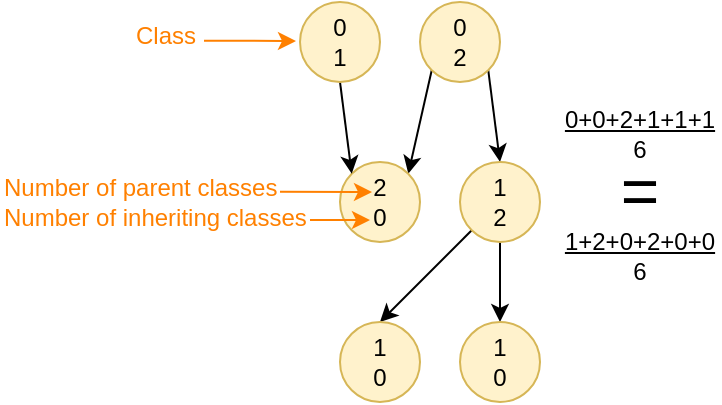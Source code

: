 <mxfile version="11.1.1" type="device"><diagram id="v0boQca_3wDAfeoHN3q4" name="example"><mxGraphModel dx="677" dy="440" grid="1" gridSize="1" guides="1" tooltips="1" connect="1" arrows="1" fold="1" page="1" pageScale="1" pageWidth="827" pageHeight="1169" math="0" shadow="0"><root><mxCell id="0"/><mxCell id="1" parent="0"/><mxCell id="pgvcn42F0ovbqkFkN5Yq-12" style="edgeStyle=none;rounded=0;orthogonalLoop=1;jettySize=auto;html=1;exitX=0;exitY=1;exitDx=0;exitDy=0;entryX=1;entryY=0;entryDx=0;entryDy=0;" parent="1" source="pgvcn42F0ovbqkFkN5Yq-10" target="pgvcn42F0ovbqkFkN5Yq-11" edge="1"><mxGeometry relative="1" as="geometry"/></mxCell><mxCell id="pgvcn42F0ovbqkFkN5Yq-15" style="edgeStyle=none;rounded=0;orthogonalLoop=1;jettySize=auto;html=1;exitX=1;exitY=1;exitDx=0;exitDy=0;entryX=0.5;entryY=0;entryDx=0;entryDy=0;" parent="1" source="pgvcn42F0ovbqkFkN5Yq-10" target="pgvcn42F0ovbqkFkN5Yq-13" edge="1"><mxGeometry relative="1" as="geometry"/></mxCell><mxCell id="pgvcn42F0ovbqkFkN5Yq-10" value="0&lt;br&gt;2" style="ellipse;whiteSpace=wrap;html=1;fillColor=#fff2cc;strokeColor=#d6b656;" parent="1" vertex="1"><mxGeometry x="350" y="200" width="40" height="40" as="geometry"/></mxCell><mxCell id="pgvcn42F0ovbqkFkN5Yq-11" value="2&lt;br&gt;0" style="ellipse;whiteSpace=wrap;html=1;fillColor=#fff2cc;strokeColor=#d6b656;" parent="1" vertex="1"><mxGeometry x="310" y="280" width="40" height="40" as="geometry"/></mxCell><mxCell id="pgvcn42F0ovbqkFkN5Yq-18" style="edgeStyle=none;rounded=0;orthogonalLoop=1;jettySize=auto;html=1;exitX=0;exitY=1;exitDx=0;exitDy=0;entryX=0.5;entryY=0;entryDx=0;entryDy=0;" parent="1" source="pgvcn42F0ovbqkFkN5Yq-13" target="pgvcn42F0ovbqkFkN5Yq-16" edge="1"><mxGeometry relative="1" as="geometry"/></mxCell><mxCell id="pgvcn42F0ovbqkFkN5Yq-19" style="edgeStyle=none;rounded=0;orthogonalLoop=1;jettySize=auto;html=1;exitX=0.5;exitY=1;exitDx=0;exitDy=0;entryX=0.5;entryY=0;entryDx=0;entryDy=0;" parent="1" source="pgvcn42F0ovbqkFkN5Yq-13" target="pgvcn42F0ovbqkFkN5Yq-17" edge="1"><mxGeometry relative="1" as="geometry"/></mxCell><mxCell id="pgvcn42F0ovbqkFkN5Yq-13" value="1&lt;br&gt;2" style="ellipse;whiteSpace=wrap;html=1;fillColor=#fff2cc;strokeColor=#d6b656;" parent="1" vertex="1"><mxGeometry x="370" y="280" width="40" height="40" as="geometry"/></mxCell><mxCell id="pgvcn42F0ovbqkFkN5Yq-16" value="1&lt;br&gt;0" style="ellipse;whiteSpace=wrap;html=1;fillColor=#fff2cc;strokeColor=#d6b656;" parent="1" vertex="1"><mxGeometry x="310" y="360" width="40" height="40" as="geometry"/></mxCell><mxCell id="pgvcn42F0ovbqkFkN5Yq-17" value="1&lt;br&gt;0" style="ellipse;whiteSpace=wrap;html=1;fillColor=#fff2cc;strokeColor=#d6b656;" parent="1" vertex="1"><mxGeometry x="370" y="360" width="40" height="40" as="geometry"/></mxCell><mxCell id="PRHOzjkHR6yAtkbuo_dB-2" style="edgeStyle=none;rounded=0;orthogonalLoop=1;jettySize=auto;html=1;exitX=0.5;exitY=1;exitDx=0;exitDy=0;entryX=0;entryY=0;entryDx=0;entryDy=0;" parent="1" source="PRHOzjkHR6yAtkbuo_dB-1" target="pgvcn42F0ovbqkFkN5Yq-11" edge="1"><mxGeometry relative="1" as="geometry"/></mxCell><mxCell id="PRHOzjkHR6yAtkbuo_dB-1" value="0&lt;br&gt;1" style="ellipse;whiteSpace=wrap;html=1;fillColor=#fff2cc;strokeColor=#d6b656;" parent="1" vertex="1"><mxGeometry x="290" y="200" width="40" height="40" as="geometry"/></mxCell><mxCell id="cbXk-Wq2s2zvXavzh3GW-1" value="0+0+2+1+1+1" style="text;html=1;strokeColor=none;fillColor=none;align=center;verticalAlign=middle;whiteSpace=wrap;rounded=0;fontStyle=4" parent="1" vertex="1"><mxGeometry x="420" y="249" width="80" height="20" as="geometry"/></mxCell><mxCell id="cbXk-Wq2s2zvXavzh3GW-2" value="1+2+0+2+0+0" style="text;html=1;strokeColor=none;fillColor=none;align=center;verticalAlign=middle;whiteSpace=wrap;rounded=0;fontStyle=4" parent="1" vertex="1"><mxGeometry x="420" y="310" width="80" height="20" as="geometry"/></mxCell><mxCell id="cbXk-Wq2s2zvXavzh3GW-3" value="6" style="text;html=1;strokeColor=none;fillColor=none;align=center;verticalAlign=middle;whiteSpace=wrap;rounded=0;" parent="1" vertex="1"><mxGeometry x="440" y="269" width="40" height="10" as="geometry"/></mxCell><mxCell id="cbXk-Wq2s2zvXavzh3GW-4" value="6" style="text;html=1;strokeColor=none;fillColor=none;align=center;verticalAlign=middle;whiteSpace=wrap;rounded=0;" parent="1" vertex="1"><mxGeometry x="440" y="330" width="40" height="10" as="geometry"/></mxCell><mxCell id="cbXk-Wq2s2zvXavzh3GW-5" value="&lt;font style=&quot;font-size: 33px&quot;&gt;=&lt;/font&gt;" style="text;html=1;strokeColor=none;fillColor=none;align=center;verticalAlign=middle;whiteSpace=wrap;rounded=0;" parent="1" vertex="1"><mxGeometry x="430" y="281" width="60" height="25" as="geometry"/></mxCell><mxCell id="exTRturuxLBaqRloQq4Q-1" value="Number of parent classes&lt;br&gt;Number of inheriting classes" style="text;html=1;strokeColor=none;fillColor=none;align=left;verticalAlign=middle;whiteSpace=wrap;rounded=0;fontColor=#FF8000;" vertex="1" parent="1"><mxGeometry x="140" y="280" width="160" height="40" as="geometry"/></mxCell><mxCell id="exTRturuxLBaqRloQq4Q-2" value="Class" style="text;html=1;strokeColor=none;fillColor=none;align=center;verticalAlign=middle;whiteSpace=wrap;rounded=0;fontColor=#FF8000;" vertex="1" parent="1"><mxGeometry x="203" y="207" width="40" height="20" as="geometry"/></mxCell><mxCell id="exTRturuxLBaqRloQq4Q-3" value="" style="endArrow=classic;html=1;fillColor=#d5e8d4;strokeColor=#FF8000;" edge="1" parent="1"><mxGeometry width="50" height="50" relative="1" as="geometry"><mxPoint x="280" y="294.845" as="sourcePoint"/><mxPoint x="326" y="295" as="targetPoint"/></mxGeometry></mxCell><mxCell id="M_y94hdiYxIBqr2X5_Kv-1" value="" style="endArrow=classic;html=1;fillColor=#d5e8d4;strokeColor=#FF8000;" edge="1" parent="1"><mxGeometry width="50" height="50" relative="1" as="geometry"><mxPoint x="295" y="309" as="sourcePoint"/><mxPoint x="325" y="309" as="targetPoint"/></mxGeometry></mxCell><mxCell id="M_y94hdiYxIBqr2X5_Kv-2" value="" style="endArrow=classic;html=1;fillColor=#d5e8d4;strokeColor=#FF8000;" edge="1" parent="1"><mxGeometry width="50" height="50" relative="1" as="geometry"><mxPoint x="242" y="219.345" as="sourcePoint"/><mxPoint x="288" y="219.5" as="targetPoint"/></mxGeometry></mxCell></root></mxGraphModel></diagram><diagram id="zCzBtEG25BvYEGJ2Cnrs" name="drafting"><mxGraphModel dx="1086" dy="907" grid="1" gridSize="10" guides="1" tooltips="1" connect="1" arrows="1" fold="1" page="1" pageScale="1" pageWidth="850" pageHeight="1100" math="0" shadow="0"><root><mxCell id="rrgiO8y1VYGIvhpg5HCT-0"/><mxCell id="rrgiO8y1VYGIvhpg5HCT-1" parent="rrgiO8y1VYGIvhpg5HCT-0"/><mxCell id="PeMffY0fE1Ks5bb4usWe-0" style="rounded=0;orthogonalLoop=1;jettySize=auto;html=1;exitX=0;exitY=1;exitDx=0;exitDy=0;entryX=0.5;entryY=0;entryDx=0;entryDy=0;" parent="rrgiO8y1VYGIvhpg5HCT-1" source="PeMffY0fE1Ks5bb4usWe-3" target="PeMffY0fE1Ks5bb4usWe-6" edge="1"><mxGeometry relative="1" as="geometry"/></mxCell><mxCell id="PeMffY0fE1Ks5bb4usWe-1" style="edgeStyle=none;rounded=0;orthogonalLoop=1;jettySize=auto;html=1;exitX=0.5;exitY=1;exitDx=0;exitDy=0;entryX=0.5;entryY=0;entryDx=0;entryDy=0;" parent="rrgiO8y1VYGIvhpg5HCT-1" source="PeMffY0fE1Ks5bb4usWe-3" target="PeMffY0fE1Ks5bb4usWe-5" edge="1"><mxGeometry relative="1" as="geometry"/></mxCell><mxCell id="PeMffY0fE1Ks5bb4usWe-2" style="edgeStyle=none;rounded=0;orthogonalLoop=1;jettySize=auto;html=1;exitX=1;exitY=1;exitDx=0;exitDy=0;entryX=0.5;entryY=0;entryDx=0;entryDy=0;" parent="rrgiO8y1VYGIvhpg5HCT-1" source="PeMffY0fE1Ks5bb4usWe-3" target="PeMffY0fE1Ks5bb4usWe-4" edge="1"><mxGeometry relative="1" as="geometry"/></mxCell><mxCell id="PeMffY0fE1Ks5bb4usWe-3" value="0&lt;br&gt;3" style="ellipse;whiteSpace=wrap;html=1;fillColor=#fff2cc;strokeColor=#d6b656;" parent="rrgiO8y1VYGIvhpg5HCT-1" vertex="1"><mxGeometry x="160" y="200" width="40" height="40" as="geometry"/></mxCell><mxCell id="PeMffY0fE1Ks5bb4usWe-4" value="1&lt;br&gt;0" style="ellipse;whiteSpace=wrap;html=1;fillColor=#fff2cc;strokeColor=#d6b656;" parent="rrgiO8y1VYGIvhpg5HCT-1" vertex="1"><mxGeometry x="220" y="280" width="40" height="40" as="geometry"/></mxCell><mxCell id="PeMffY0fE1Ks5bb4usWe-5" value="1&lt;br&gt;0" style="ellipse;whiteSpace=wrap;html=1;fillColor=#fff2cc;strokeColor=#d6b656;" parent="rrgiO8y1VYGIvhpg5HCT-1" vertex="1"><mxGeometry x="160" y="280" width="40" height="40" as="geometry"/></mxCell><mxCell id="PeMffY0fE1Ks5bb4usWe-6" value="1&lt;br&gt;0" style="ellipse;whiteSpace=wrap;html=1;fillColor=#fff2cc;strokeColor=#d6b656;" parent="rrgiO8y1VYGIvhpg5HCT-1" vertex="1"><mxGeometry x="100" y="280" width="40" height="40" as="geometry"/></mxCell><mxCell id="ia4oTF7RLHGC1A62oT58-0" style="edgeStyle=none;rounded=0;orthogonalLoop=1;jettySize=auto;html=1;exitX=0.5;exitY=1;exitDx=0;exitDy=0;entryX=0.5;entryY=0;entryDx=0;entryDy=0;" parent="rrgiO8y1VYGIvhpg5HCT-1" source="ia4oTF7RLHGC1A62oT58-1" target="ia4oTF7RLHGC1A62oT58-2" edge="1"><mxGeometry relative="1" as="geometry"/></mxCell><mxCell id="ia4oTF7RLHGC1A62oT58-1" value="0&lt;br&gt;1" style="ellipse;whiteSpace=wrap;html=1;fillColor=#fff2cc;strokeColor=#d6b656;" parent="rrgiO8y1VYGIvhpg5HCT-1" vertex="1"><mxGeometry x="100" y="340" width="40" height="40" as="geometry"/></mxCell><mxCell id="ia4oTF7RLHGC1A62oT58-2" value="1&lt;br&gt;0" style="ellipse;whiteSpace=wrap;html=1;fillColor=#fff2cc;strokeColor=#d6b656;" parent="rrgiO8y1VYGIvhpg5HCT-1" vertex="1"><mxGeometry x="100" y="420" width="40" height="40" as="geometry"/></mxCell></root></mxGraphModel></diagram></mxfile>